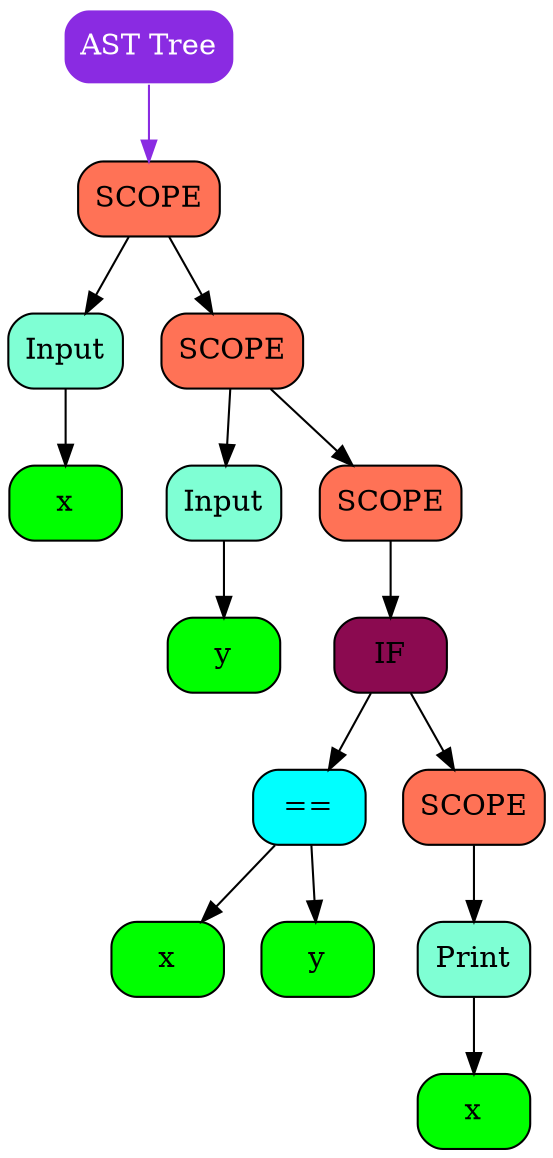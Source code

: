 digraph Tree
{
   rankdir = HR;
   tree[shape = Mrecord, style = filled, color = "white", style = filled, fontcolor = "white", fillcolor = "blueviolet", label = "AST Tree"];
   "0x149606db0"[shape = Mrecord, color = "black", style = filled, fontcolor = "black", fillcolor = "coral1"   label = " {SCOPE}"];
  "0x149606db0" -> "0x149606bd0" [color = "black"];
  "0x149606db0" -> "0x149606d90" [color = "black"];
   "0x149606bd0"[shape = Mrecord, color = "black", style = filled, fontcolor = "black", fillcolor = "aquamarine"   label = " {Input}"];
  "0x149606bd0" -> "0x149606ba0" [color = "black"];
   "0x149606ba0"[shape = Mrecord, color = "black", style = filled, fontcolor = "black", fillcolor = "green",   label = " {x}"];
   "0x149606d90"[shape = Mrecord, color = "black", style = filled, fontcolor = "black", fillcolor = "coral1"   label = " {SCOPE}"];
  "0x149606d90" -> "0x149606c20" [color = "black"];
  "0x149606d90" -> "0x149606d70" [color = "black"];
   "0x149606c20"[shape = Mrecord, color = "black", style = filled, fontcolor = "black", fillcolor = "aquamarine"   label = " {Input}"];
  "0x149606c20" -> "0x149606bf0" [color = "black"];
   "0x149606bf0"[shape = Mrecord, color = "black", style = filled, fontcolor = "black", fillcolor = "green",   label = " {y}"];
   "0x149606d70"[shape = Mrecord, color = "black", style = filled, fontcolor = "black", fillcolor = "coral1"   label = " {SCOPE}"];
  "0x149606d70" -> "0x149606d40" [color = "black"];
   "0x149606d40"[shape = Mrecord, color = "black", style = filled, fontcolor = "black", fillcolor = "deeppink4"   label = " {IF}"];
  "0x149606d40" -> "0x149606ca0" [color = "black"];
  "0x149606d40" -> "0x149606d20" [color = "black"];
   "0x149606ca0"[shape = Mrecord, color = "black", style = filled, fontcolor = "black", fillcolor = "aqua"   label = " {==}"];
  "0x149606ca0" -> "0x149606c40" [color = "black"];
  "0x149606ca0" -> "0x149606c70" [color = "black"];
   "0x149606c40"[shape = Mrecord, color = "black", style = filled, fontcolor = "black", fillcolor = "green",   label = " {x}"];
   "0x149606c70"[shape = Mrecord, color = "black", style = filled, fontcolor = "black", fillcolor = "green",   label = " {y}"];
   "0x149606d20"[shape = Mrecord, color = "black", style = filled, fontcolor = "black", fillcolor = "coral1"   label = " {SCOPE}"];
  "0x149606d20" -> "0x149606d00" [color = "black"];
   "0x149606d00"[shape = Mrecord, color = "black", style = filled, fontcolor = "black", fillcolor = "aquamarine"   label = " {Print}"];
  "0x149606d00" -> "0x149606cd0" [color = "black"];
   "0x149606cd0"[shape = Mrecord, color = "black", style = filled, fontcolor = "black", fillcolor = "green",   label = " {x}"];
   tree -> "0x149606db0" [color = "blueviolet"];
}
